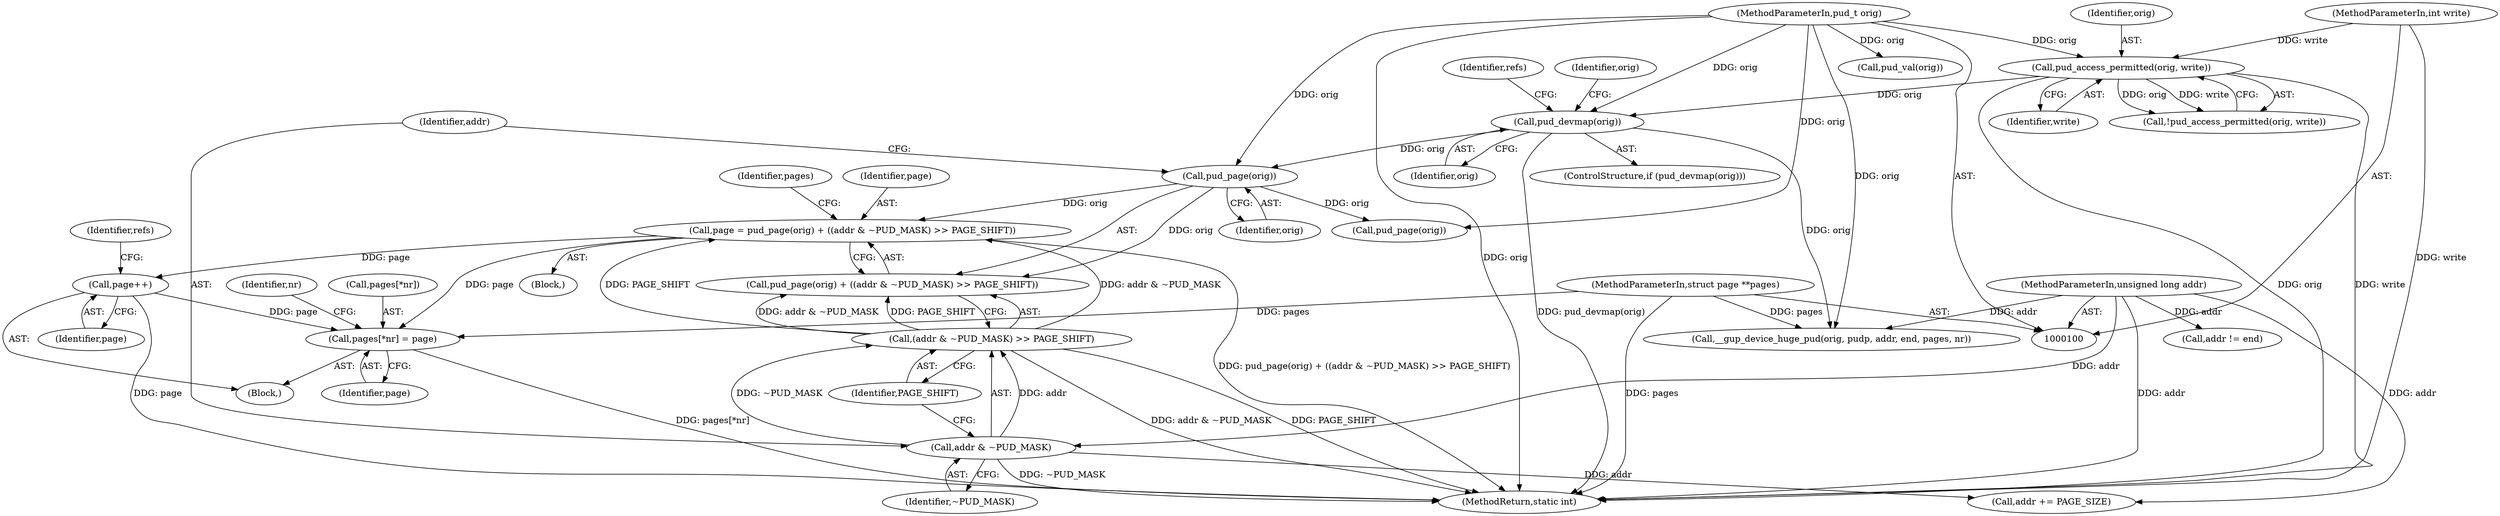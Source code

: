 digraph "0_linux_6b3a707736301c2128ca85ce85fb13f60b5e350a_9@array" {
"1000145" [label="(Call,pages[*nr] = page)"];
"1000154" [label="(Call,page++)"];
"1000133" [label="(Call,page = pud_page(orig) + ((addr & ~PUD_MASK) >> PAGE_SHIFT))"];
"1000136" [label="(Call,pud_page(orig))"];
"1000120" [label="(Call,pud_devmap(orig))"];
"1000114" [label="(Call,pud_access_permitted(orig, write))"];
"1000101" [label="(MethodParameterIn,pud_t orig)"];
"1000105" [label="(MethodParameterIn,int write)"];
"1000138" [label="(Call,(addr & ~PUD_MASK) >> PAGE_SHIFT)"];
"1000139" [label="(Call,addr & ~PUD_MASK)"];
"1000103" [label="(MethodParameterIn,unsigned long addr)"];
"1000106" [label="(MethodParameterIn,struct page **pages)"];
"1000133" [label="(Call,page = pud_page(orig) + ((addr & ~PUD_MASK) >> PAGE_SHIFT))"];
"1000116" [label="(Identifier,write)"];
"1000124" [label="(Identifier,orig)"];
"1000114" [label="(Call,pud_access_permitted(orig, write))"];
"1000137" [label="(Identifier,orig)"];
"1000168" [label="(Call,pud_page(orig))"];
"1000150" [label="(Identifier,page)"];
"1000141" [label="(Identifier,~PUD_MASK)"];
"1000134" [label="(Identifier,page)"];
"1000123" [label="(Call,__gup_device_huge_pud(orig, pudp, addr, end, pages, nr))"];
"1000155" [label="(Identifier,page)"];
"1000115" [label="(Identifier,orig)"];
"1000119" [label="(ControlStructure,if (pud_devmap(orig)))"];
"1000159" [label="(Call,addr += PAGE_SIZE)"];
"1000140" [label="(Identifier,addr)"];
"1000120" [label="(Call,pud_devmap(orig))"];
"1000105" [label="(MethodParameterIn,int write)"];
"1000142" [label="(Identifier,PAGE_SHIFT)"];
"1000162" [label="(Call,addr != end)"];
"1000145" [label="(Call,pages[*nr] = page)"];
"1000138" [label="(Call,(addr & ~PUD_MASK) >> PAGE_SHIFT)"];
"1000157" [label="(Identifier,refs)"];
"1000108" [label="(Block,)"];
"1000144" [label="(Block,)"];
"1000135" [label="(Call,pud_page(orig) + ((addr & ~PUD_MASK) >> PAGE_SHIFT))"];
"1000103" [label="(MethodParameterIn,unsigned long addr)"];
"1000146" [label="(Call,pages[*nr])"];
"1000106" [label="(MethodParameterIn,struct page **pages)"];
"1000121" [label="(Identifier,orig)"];
"1000101" [label="(MethodParameterIn,pud_t orig)"];
"1000139" [label="(Call,addr & ~PUD_MASK)"];
"1000206" [label="(MethodReturn,static int)"];
"1000153" [label="(Identifier,nr)"];
"1000113" [label="(Call,!pud_access_permitted(orig, write))"];
"1000154" [label="(Call,page++)"];
"1000147" [label="(Identifier,pages)"];
"1000131" [label="(Identifier,refs)"];
"1000185" [label="(Call,pud_val(orig))"];
"1000136" [label="(Call,pud_page(orig))"];
"1000145" -> "1000144"  [label="AST: "];
"1000145" -> "1000150"  [label="CFG: "];
"1000146" -> "1000145"  [label="AST: "];
"1000150" -> "1000145"  [label="AST: "];
"1000153" -> "1000145"  [label="CFG: "];
"1000145" -> "1000206"  [label="DDG: pages[*nr]"];
"1000154" -> "1000145"  [label="DDG: page"];
"1000133" -> "1000145"  [label="DDG: page"];
"1000106" -> "1000145"  [label="DDG: pages"];
"1000154" -> "1000144"  [label="AST: "];
"1000154" -> "1000155"  [label="CFG: "];
"1000155" -> "1000154"  [label="AST: "];
"1000157" -> "1000154"  [label="CFG: "];
"1000154" -> "1000206"  [label="DDG: page"];
"1000133" -> "1000154"  [label="DDG: page"];
"1000133" -> "1000108"  [label="AST: "];
"1000133" -> "1000135"  [label="CFG: "];
"1000134" -> "1000133"  [label="AST: "];
"1000135" -> "1000133"  [label="AST: "];
"1000147" -> "1000133"  [label="CFG: "];
"1000133" -> "1000206"  [label="DDG: pud_page(orig) + ((addr & ~PUD_MASK) >> PAGE_SHIFT)"];
"1000136" -> "1000133"  [label="DDG: orig"];
"1000138" -> "1000133"  [label="DDG: addr & ~PUD_MASK"];
"1000138" -> "1000133"  [label="DDG: PAGE_SHIFT"];
"1000136" -> "1000135"  [label="AST: "];
"1000136" -> "1000137"  [label="CFG: "];
"1000137" -> "1000136"  [label="AST: "];
"1000140" -> "1000136"  [label="CFG: "];
"1000136" -> "1000135"  [label="DDG: orig"];
"1000120" -> "1000136"  [label="DDG: orig"];
"1000101" -> "1000136"  [label="DDG: orig"];
"1000136" -> "1000168"  [label="DDG: orig"];
"1000120" -> "1000119"  [label="AST: "];
"1000120" -> "1000121"  [label="CFG: "];
"1000121" -> "1000120"  [label="AST: "];
"1000124" -> "1000120"  [label="CFG: "];
"1000131" -> "1000120"  [label="CFG: "];
"1000120" -> "1000206"  [label="DDG: pud_devmap(orig)"];
"1000114" -> "1000120"  [label="DDG: orig"];
"1000101" -> "1000120"  [label="DDG: orig"];
"1000120" -> "1000123"  [label="DDG: orig"];
"1000114" -> "1000113"  [label="AST: "];
"1000114" -> "1000116"  [label="CFG: "];
"1000115" -> "1000114"  [label="AST: "];
"1000116" -> "1000114"  [label="AST: "];
"1000113" -> "1000114"  [label="CFG: "];
"1000114" -> "1000206"  [label="DDG: orig"];
"1000114" -> "1000206"  [label="DDG: write"];
"1000114" -> "1000113"  [label="DDG: orig"];
"1000114" -> "1000113"  [label="DDG: write"];
"1000101" -> "1000114"  [label="DDG: orig"];
"1000105" -> "1000114"  [label="DDG: write"];
"1000101" -> "1000100"  [label="AST: "];
"1000101" -> "1000206"  [label="DDG: orig"];
"1000101" -> "1000123"  [label="DDG: orig"];
"1000101" -> "1000168"  [label="DDG: orig"];
"1000101" -> "1000185"  [label="DDG: orig"];
"1000105" -> "1000100"  [label="AST: "];
"1000105" -> "1000206"  [label="DDG: write"];
"1000138" -> "1000135"  [label="AST: "];
"1000138" -> "1000142"  [label="CFG: "];
"1000139" -> "1000138"  [label="AST: "];
"1000142" -> "1000138"  [label="AST: "];
"1000135" -> "1000138"  [label="CFG: "];
"1000138" -> "1000206"  [label="DDG: PAGE_SHIFT"];
"1000138" -> "1000206"  [label="DDG: addr & ~PUD_MASK"];
"1000138" -> "1000135"  [label="DDG: addr & ~PUD_MASK"];
"1000138" -> "1000135"  [label="DDG: PAGE_SHIFT"];
"1000139" -> "1000138"  [label="DDG: addr"];
"1000139" -> "1000138"  [label="DDG: ~PUD_MASK"];
"1000139" -> "1000141"  [label="CFG: "];
"1000140" -> "1000139"  [label="AST: "];
"1000141" -> "1000139"  [label="AST: "];
"1000142" -> "1000139"  [label="CFG: "];
"1000139" -> "1000206"  [label="DDG: ~PUD_MASK"];
"1000103" -> "1000139"  [label="DDG: addr"];
"1000139" -> "1000159"  [label="DDG: addr"];
"1000103" -> "1000100"  [label="AST: "];
"1000103" -> "1000206"  [label="DDG: addr"];
"1000103" -> "1000123"  [label="DDG: addr"];
"1000103" -> "1000159"  [label="DDG: addr"];
"1000103" -> "1000162"  [label="DDG: addr"];
"1000106" -> "1000100"  [label="AST: "];
"1000106" -> "1000206"  [label="DDG: pages"];
"1000106" -> "1000123"  [label="DDG: pages"];
}
